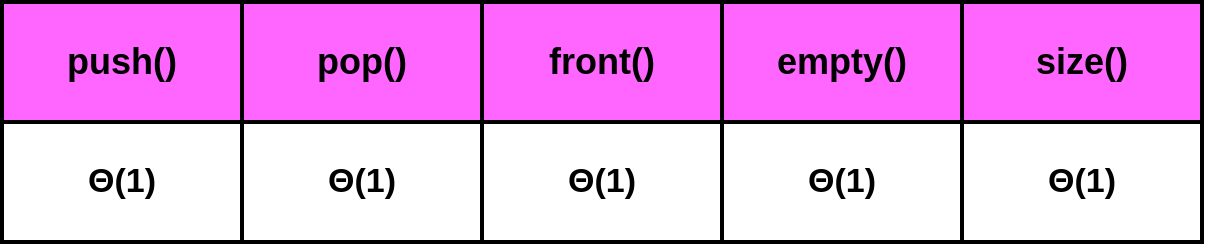 <mxfile>
    <diagram id="l-OTyc4E7HH-3rRZUYSz" name="Page-1">
        <mxGraphModel dx="722" dy="642" grid="1" gridSize="10" guides="1" tooltips="1" connect="1" arrows="1" fold="1" page="1" pageScale="1" pageWidth="850" pageHeight="1100" background="#ffffff" math="0" shadow="0">
            <root>
                <mxCell id="0"/>
                <mxCell id="1" parent="0"/>
                <mxCell id="2" value="push()" style="rounded=0;whiteSpace=wrap;html=1;fillColor=#FF66FF;strokeColor=#000000;strokeWidth=2;fontSize=18;fontStyle=1;fontColor=#000000;" vertex="1" parent="1">
                    <mxGeometry x="50" y="140" width="120" height="60" as="geometry"/>
                </mxCell>
                <mxCell id="3" value="pop()" style="rounded=0;whiteSpace=wrap;html=1;fillColor=#FF66FF;strokeColor=#000000;strokeWidth=2;fontSize=18;fontStyle=1;fontColor=#000000;" vertex="1" parent="1">
                    <mxGeometry x="170" y="140" width="120" height="60" as="geometry"/>
                </mxCell>
                <mxCell id="4" value="front()" style="rounded=0;whiteSpace=wrap;html=1;fillColor=#FF66FF;strokeColor=#000000;strokeWidth=2;fontSize=18;fontStyle=1;fontColor=#000000;" vertex="1" parent="1">
                    <mxGeometry x="290" y="140" width="120" height="60" as="geometry"/>
                </mxCell>
                <mxCell id="5" value="empty()" style="rounded=0;whiteSpace=wrap;html=1;fillColor=#FF66FF;strokeColor=#000000;strokeWidth=2;fontSize=18;fontStyle=1;fontColor=#000000;" vertex="1" parent="1">
                    <mxGeometry x="410" y="140" width="120" height="60" as="geometry"/>
                </mxCell>
                <mxCell id="6" value="&lt;span style=&quot;font-size: 17px;&quot;&gt;Θ(1)&lt;/span&gt;" style="rounded=0;whiteSpace=wrap;html=1;fillColor=#FFFFFF;strokeColor=#000000;strokeWidth=2;fontSize=17;fontStyle=1;fontColor=#000000;" vertex="1" parent="1">
                    <mxGeometry x="50" y="200" width="120" height="60" as="geometry"/>
                </mxCell>
                <mxCell id="7" value="&lt;span style=&quot;font-size: 17px;&quot;&gt;Θ(1)&lt;/span&gt;" style="rounded=0;whiteSpace=wrap;html=1;fillColor=#FFFFFF;strokeColor=#000000;strokeWidth=2;fontSize=17;fontStyle=1;fontColor=#000000;" vertex="1" parent="1">
                    <mxGeometry x="170" y="200" width="120" height="60" as="geometry"/>
                </mxCell>
                <mxCell id="8" value="&lt;span style=&quot;font-size: 17px;&quot;&gt;Θ(1)&lt;/span&gt;" style="rounded=0;whiteSpace=wrap;html=1;fillColor=#FFFFFF;strokeColor=#000000;strokeWidth=2;fontSize=17;fontStyle=1;fontColor=#000000;" vertex="1" parent="1">
                    <mxGeometry x="290" y="200" width="120" height="60" as="geometry"/>
                </mxCell>
                <mxCell id="9" value="&lt;span style=&quot;font-size: 17px;&quot;&gt;Θ(1)&lt;/span&gt;" style="rounded=0;whiteSpace=wrap;html=1;fillColor=#FFFFFF;strokeColor=#000000;strokeWidth=2;fontSize=17;fontStyle=1;fontColor=#000000;" vertex="1" parent="1">
                    <mxGeometry x="410" y="200" width="120" height="60" as="geometry"/>
                </mxCell>
                <mxCell id="10" value="size()" style="rounded=0;whiteSpace=wrap;html=1;fillColor=#FF66FF;strokeColor=#000000;strokeWidth=2;fontSize=18;fontStyle=1;fontColor=#000000;" vertex="1" parent="1">
                    <mxGeometry x="530" y="140" width="120" height="60" as="geometry"/>
                </mxCell>
                <mxCell id="11" value="&lt;span style=&quot;font-size: 17px;&quot;&gt;Θ(1)&lt;/span&gt;" style="rounded=0;whiteSpace=wrap;html=1;fillColor=#FFFFFF;strokeColor=#000000;strokeWidth=2;fontSize=17;fontStyle=1;fontColor=#000000;" vertex="1" parent="1">
                    <mxGeometry x="530" y="200" width="120" height="60" as="geometry"/>
                </mxCell>
            </root>
        </mxGraphModel>
    </diagram>
</mxfile>